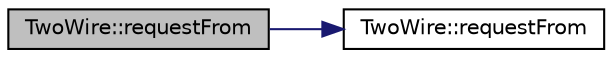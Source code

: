 digraph "TwoWire::requestFrom"
{
 // LATEX_PDF_SIZE
  edge [fontname="Helvetica",fontsize="10",labelfontname="Helvetica",labelfontsize="10"];
  node [fontname="Helvetica",fontsize="10",shape=record];
  rankdir="LR";
  Node1 [label="TwoWire::requestFrom",height=0.2,width=0.4,color="black", fillcolor="grey75", style="filled", fontcolor="black",tooltip=" "];
  Node1 -> Node2 [color="midnightblue",fontsize="10",style="solid",fontname="Helvetica"];
  Node2 [label="TwoWire::requestFrom",height=0.2,width=0.4,color="black", fillcolor="white", style="filled",URL="$class_two_wire.html#ae27d0936487551a05a1e9901bc456599",tooltip=" "];
}
